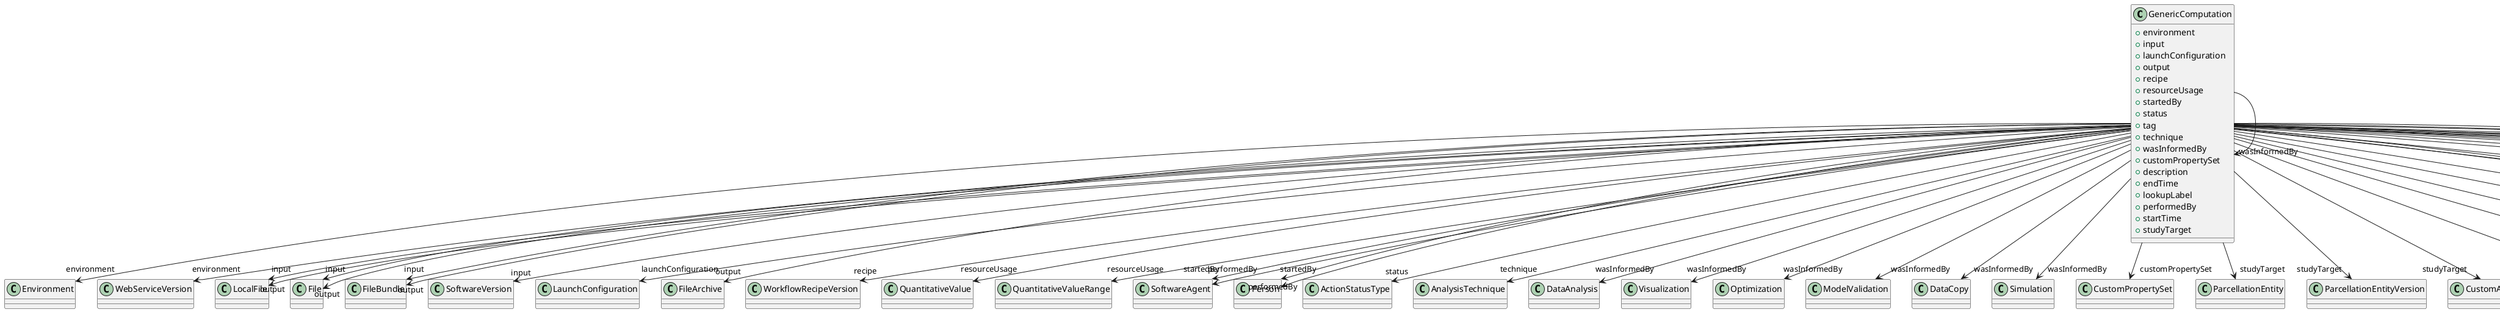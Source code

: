 @startuml
class GenericComputation {
+environment
+input
+launchConfiguration
+output
+recipe
+resourceUsage
+startedBy
+status
+tag
+technique
+wasInformedBy
+customPropertySet
+description
+endTime
+lookupLabel
+performedBy
+startTime
+studyTarget

}
GenericComputation -d-> "environment" Environment
GenericComputation -d-> "environment" WebServiceVersion
GenericComputation -d-> "input" LocalFile
GenericComputation -d-> "input" File
GenericComputation -d-> "input" FileBundle
GenericComputation -d-> "input" SoftwareVersion
GenericComputation -d-> "launchConfiguration" LaunchConfiguration
GenericComputation -d-> "output" LocalFile
GenericComputation -d-> "output" File
GenericComputation -d-> "output" FileArchive
GenericComputation -d-> "output" FileBundle
GenericComputation -d-> "recipe" WorkflowRecipeVersion
GenericComputation -d-> "resourceUsage" QuantitativeValue
GenericComputation -d-> "resourceUsage" QuantitativeValueRange
GenericComputation -d-> "startedBy" SoftwareAgent
GenericComputation -d-> "startedBy" Person
GenericComputation -d-> "status" ActionStatusType
GenericComputation -d-> "technique" AnalysisTechnique
GenericComputation -d-> "wasInformedBy" DataAnalysis
GenericComputation -d-> "wasInformedBy" Visualization
GenericComputation -d-> "wasInformedBy" Optimization
GenericComputation -d-> "wasInformedBy" ModelValidation
GenericComputation -d-> "wasInformedBy" GenericComputation
GenericComputation -d-> "wasInformedBy" DataCopy
GenericComputation -d-> "wasInformedBy" Simulation
GenericComputation -d-> "customPropertySet" CustomPropertySet
GenericComputation -d-> "performedBy" SoftwareAgent
GenericComputation -d-> "performedBy" Person
GenericComputation -d-> "studyTarget" ParcellationEntity
GenericComputation -d-> "studyTarget" ParcellationEntityVersion
GenericComputation -d-> "studyTarget" CustomAnatomicalEntity
GenericComputation -d-> "studyTarget" ElectricalStimulusType
GenericComputation -d-> "studyTarget" OpticalStimulusType
GenericComputation -d-> "studyTarget" VisualStimulusType
GenericComputation -d-> "studyTarget" GeneticStrainType
GenericComputation -d-> "studyTarget" CellCultureType
GenericComputation -d-> "studyTarget" Disease
GenericComputation -d-> "studyTarget" DiseaseModel
GenericComputation -d-> "studyTarget" TactileStimulusType
GenericComputation -d-> "studyTarget" AuditoryStimulusType
GenericComputation -d-> "studyTarget" BreedingType
GenericComputation -d-> "studyTarget" OlfactoryStimulusType
GenericComputation -d-> "studyTarget" MolecularEntity
GenericComputation -d-> "studyTarget" CellType
GenericComputation -d-> "studyTarget" GustatoryStimulusType
GenericComputation -d-> "studyTarget" BiologicalSex
GenericComputation -d-> "studyTarget" UBERONParcellation
GenericComputation -d-> "studyTarget" Organ
GenericComputation -d-> "studyTarget" Handedness
GenericComputation -d-> "studyTarget" OrganismSubstance
GenericComputation -d-> "studyTarget" Species
GenericComputation -d-> "studyTarget" TermSuggestion
GenericComputation -d-> "studyTarget" SubcellularEntity
GenericComputation -d-> "studyTarget" BiologicalOrder
GenericComputation -d-> "studyTarget" OrganismSystem

@enduml